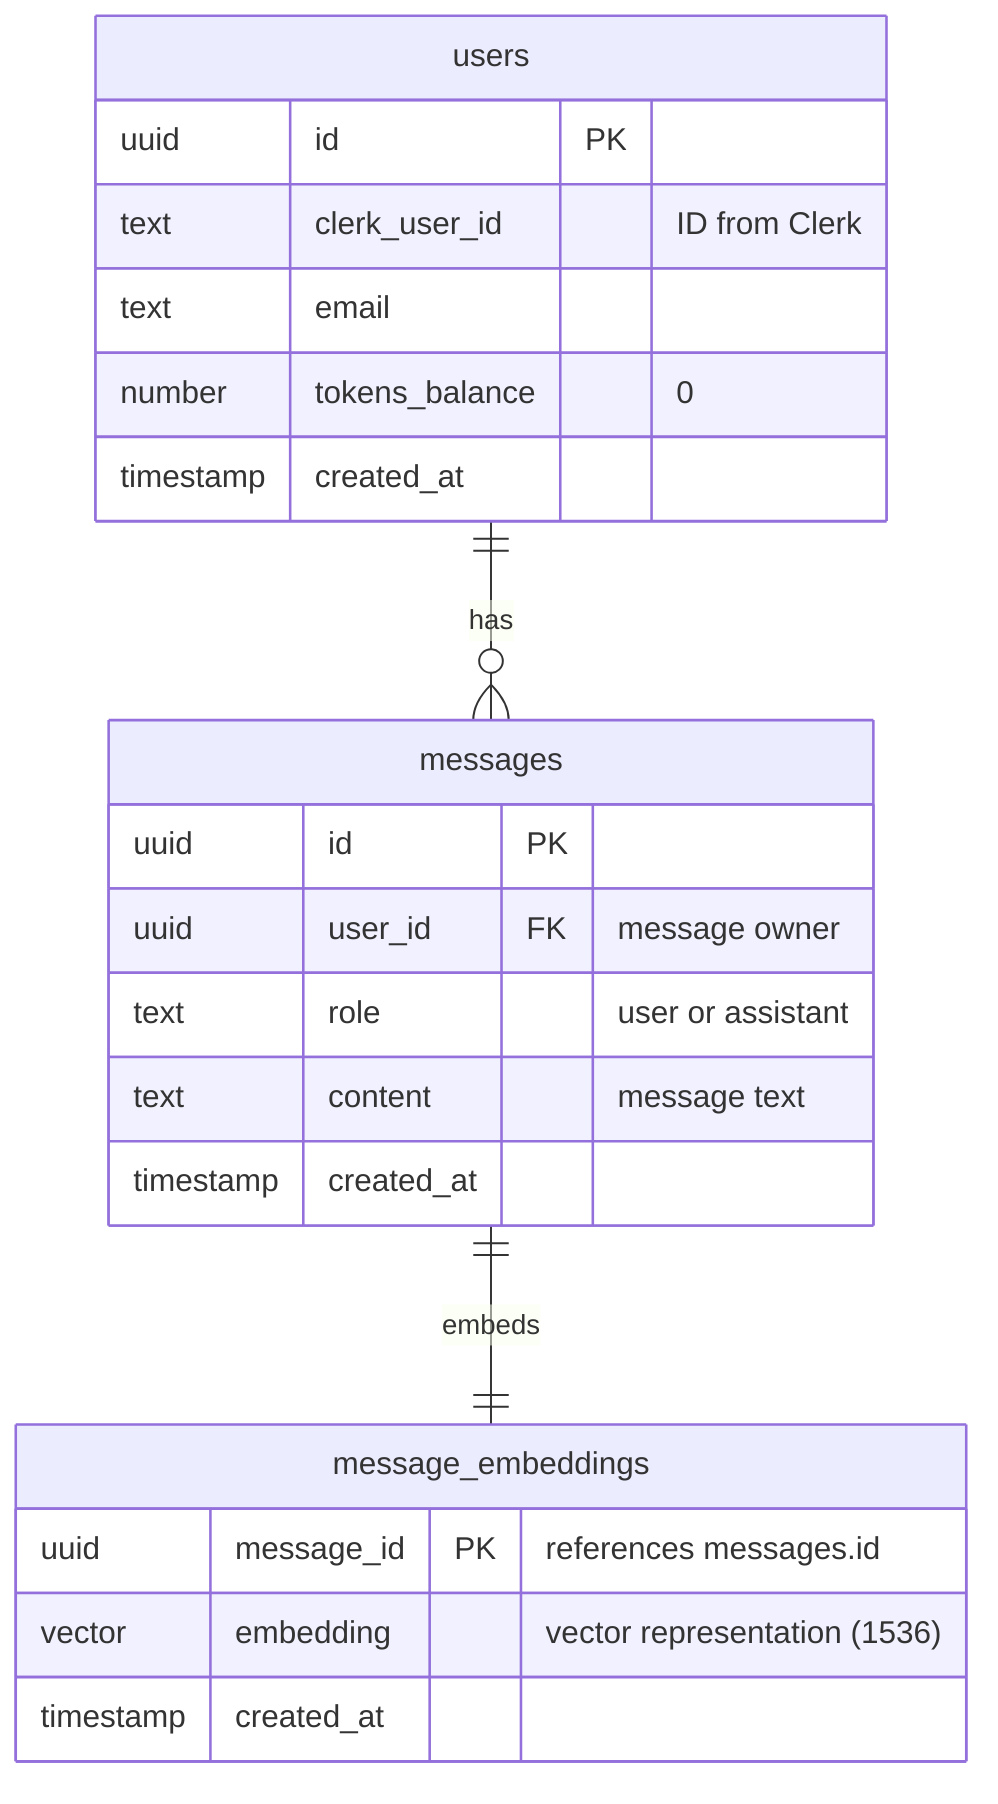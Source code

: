 erDiagram
    users {
        uuid id PK
        text clerk_user_id "ID from Clerk"
        text email
        number tokens_balance "0"
        timestamp created_at
    }

    messages {
        uuid id PK
        uuid user_id FK "message owner"
        text role "user or assistant"
        text content "message text"
        timestamp created_at
    }

    message_embeddings {
        uuid message_id PK "references messages.id"
        vector embedding "vector representation (1536)"
        timestamp created_at
    }

    users ||--o{ messages : has
    messages ||--|| message_embeddings : embeds